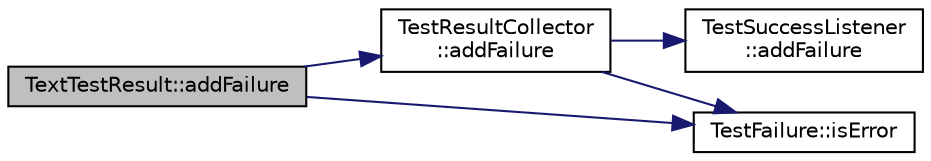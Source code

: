 digraph "TextTestResult::addFailure"
{
  edge [fontname="Helvetica",fontsize="10",labelfontname="Helvetica",labelfontsize="10"];
  node [fontname="Helvetica",fontsize="10",shape=record];
  rankdir="LR";
  Node1 [label="TextTestResult::addFailure",height=0.2,width=0.4,color="black", fillcolor="grey75", style="filled", fontcolor="black"];
  Node1 -> Node2 [color="midnightblue",fontsize="10",style="solid",fontname="Helvetica"];
  Node2 [label="TestResultCollector\l::addFailure",height=0.2,width=0.4,color="black", fillcolor="white", style="filled",URL="$class_test_result_collector.html#af53cbc55621f0eb0dc02d8b0203ea321",tooltip="Called when a failure occurs while running a test. "];
  Node2 -> Node3 [color="midnightblue",fontsize="10",style="solid",fontname="Helvetica"];
  Node3 [label="TestSuccessListener\l::addFailure",height=0.2,width=0.4,color="black", fillcolor="white", style="filled",URL="$class_test_success_listener.html#a912bb5ea408b2be5b39cfb45e1bb402f",tooltip="Called when a failure occurs while running a test. "];
  Node2 -> Node4 [color="midnightblue",fontsize="10",style="solid",fontname="Helvetica"];
  Node4 [label="TestFailure::isError",height=0.2,width=0.4,color="black", fillcolor="white", style="filled",URL="$class_test_failure.html#a0b6c1ee50d2186a4918f015d7879e8dd",tooltip="Indicates if the failure is a failed assertion or an error. "];
  Node1 -> Node4 [color="midnightblue",fontsize="10",style="solid",fontname="Helvetica"];
}
